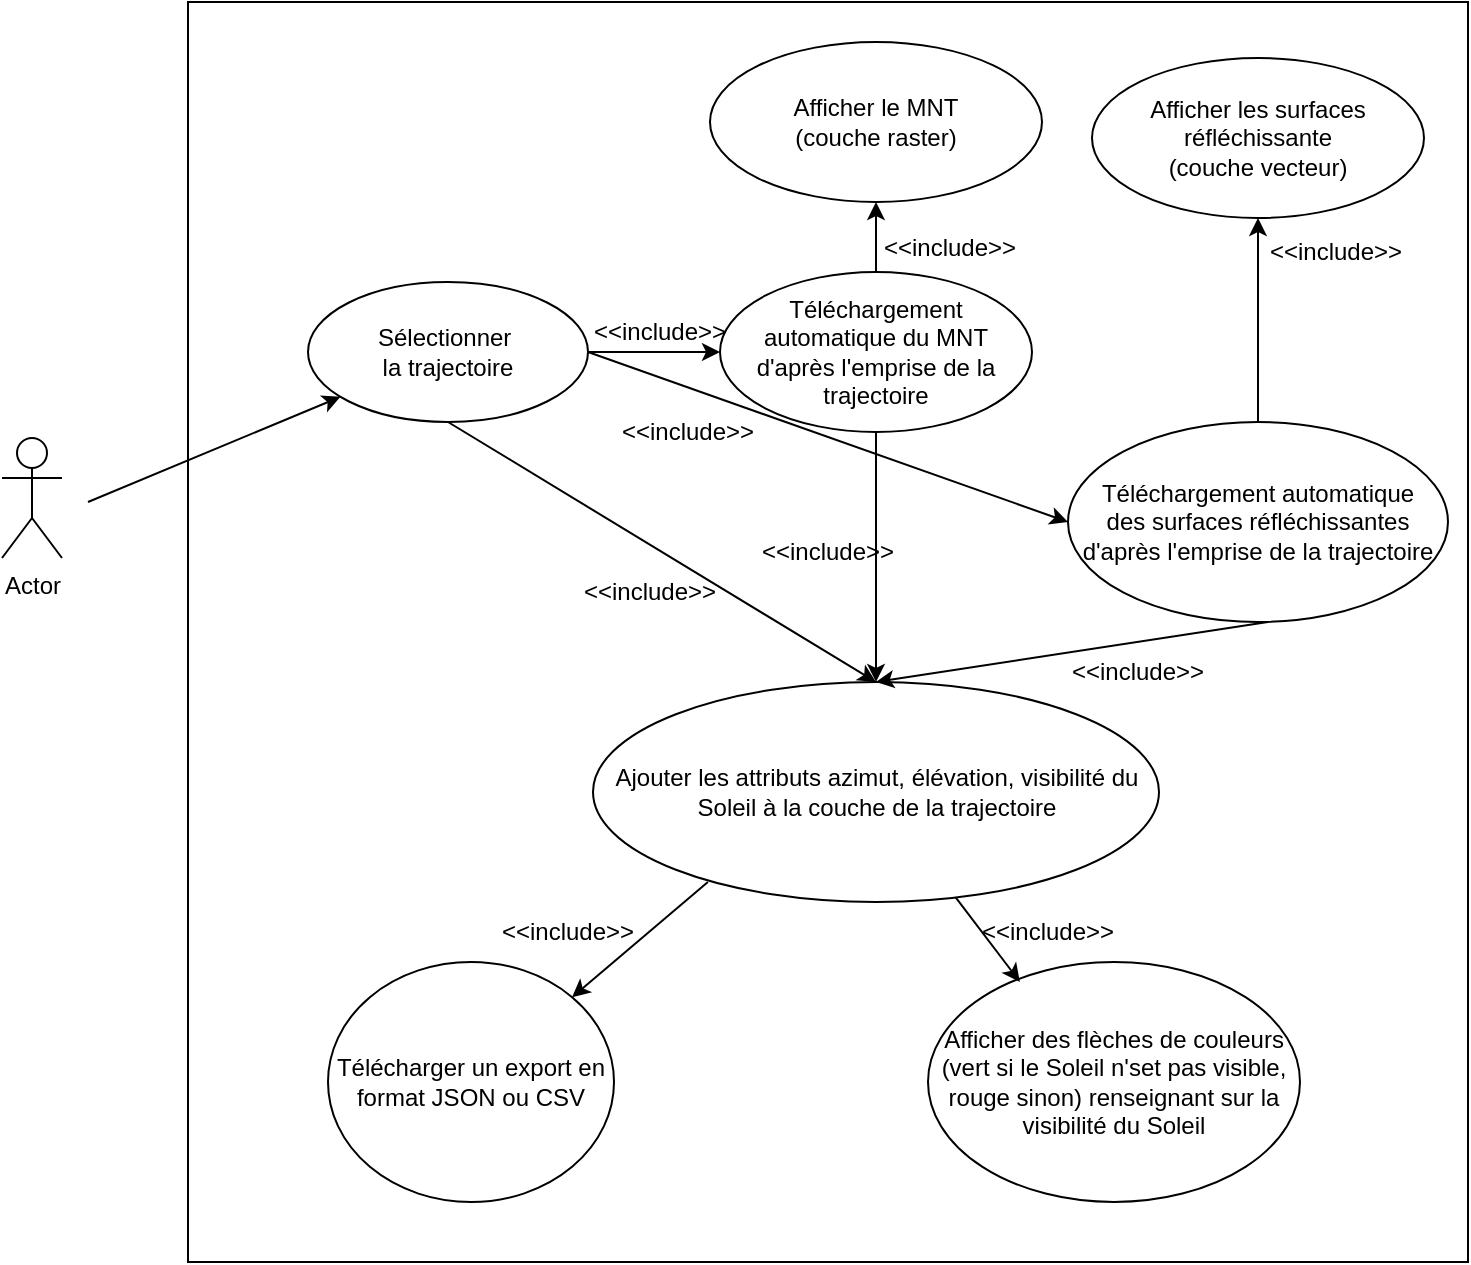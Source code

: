 <mxfile version="25.0.1">
  <diagram name="Page-1" id="l8yKtuIDkQ8uTS7HBiD0">
    <mxGraphModel dx="1389" dy="1933" grid="1" gridSize="10" guides="1" tooltips="1" connect="1" arrows="1" fold="1" page="1" pageScale="1" pageWidth="827" pageHeight="1169" math="0" shadow="0">
      <root>
        <mxCell id="0" />
        <mxCell id="1" parent="0" />
        <mxCell id="tauGbnNwWDUmlhjnP_Vq-1" value="Actor" style="shape=umlActor;verticalLabelPosition=bottom;verticalAlign=top;html=1;outlineConnect=0;labelPosition=center;align=center;" parent="1" vertex="1">
          <mxGeometry x="47" y="168" width="30" height="60" as="geometry" />
        </mxCell>
        <mxCell id="tauGbnNwWDUmlhjnP_Vq-4" value="" style="rounded=0;whiteSpace=wrap;html=1;" parent="1" vertex="1">
          <mxGeometry x="140" y="-50" width="640" height="630" as="geometry" />
        </mxCell>
        <mxCell id="tauGbnNwWDUmlhjnP_Vq-6" value="&lt;div&gt;Sélectionner&amp;nbsp;&lt;/div&gt;&lt;div&gt;la trajectoire&lt;/div&gt;" style="ellipse;whiteSpace=wrap;html=1;" parent="1" vertex="1">
          <mxGeometry x="200" y="90" width="140" height="70" as="geometry" />
        </mxCell>
        <mxCell id="tauGbnNwWDUmlhjnP_Vq-7" value="" style="endArrow=classic;html=1;rounded=0;" parent="1" target="tauGbnNwWDUmlhjnP_Vq-6" edge="1">
          <mxGeometry width="50" height="50" relative="1" as="geometry">
            <mxPoint x="90" y="200" as="sourcePoint" />
            <mxPoint x="440" y="210" as="targetPoint" />
          </mxGeometry>
        </mxCell>
        <mxCell id="Cp8m91pTQywnMTWisGuW-1" value="&lt;div&gt;Téléchargement automatique du MNT d&#39;après l&#39;emprise de la trajectoire&lt;/div&gt;" style="ellipse;whiteSpace=wrap;html=1;" parent="1" vertex="1">
          <mxGeometry x="406" y="85" width="156" height="80" as="geometry" />
        </mxCell>
        <mxCell id="Cp8m91pTQywnMTWisGuW-2" value="" style="endArrow=classic;html=1;rounded=0;entryX=0;entryY=0.5;entryDx=0;entryDy=0;exitX=1;exitY=0.5;exitDx=0;exitDy=0;" parent="1" target="Cp8m91pTQywnMTWisGuW-1" edge="1" source="tauGbnNwWDUmlhjnP_Vq-6">
          <mxGeometry width="50" height="50" relative="1" as="geometry">
            <mxPoint x="90" y="200" as="sourcePoint" />
            <mxPoint x="279" y="46" as="targetPoint" />
          </mxGeometry>
        </mxCell>
        <mxCell id="Cp8m91pTQywnMTWisGuW-5" value="&lt;div&gt;Afficher le MNT&lt;br&gt;&lt;/div&gt;&lt;div&gt;(couche raster)&lt;/div&gt;" style="ellipse;whiteSpace=wrap;html=1;" parent="1" vertex="1">
          <mxGeometry x="401" y="-30" width="166" height="80" as="geometry" />
        </mxCell>
        <mxCell id="Cp8m91pTQywnMTWisGuW-6" value="" style="endArrow=classic;html=1;rounded=0;exitX=0.5;exitY=0;exitDx=0;exitDy=0;entryX=0.5;entryY=1;entryDx=0;entryDy=0;" parent="1" source="Cp8m91pTQywnMTWisGuW-1" target="Cp8m91pTQywnMTWisGuW-5" edge="1">
          <mxGeometry width="50" height="50" relative="1" as="geometry">
            <mxPoint x="376" y="27" as="sourcePoint" />
            <mxPoint x="450" y="30" as="targetPoint" />
          </mxGeometry>
        </mxCell>
        <mxCell id="Cp8m91pTQywnMTWisGuW-7" value="Ajouter les attributs azimut, élévation, visibilité du Soleil à la couche de la trajectoire" style="ellipse;whiteSpace=wrap;html=1;" parent="1" vertex="1">
          <mxGeometry x="342.5" y="290" width="283" height="110" as="geometry" />
        </mxCell>
        <mxCell id="Cp8m91pTQywnMTWisGuW-15" value="Télécharger un export en format JSON ou CSV" style="ellipse;whiteSpace=wrap;html=1;" parent="1" vertex="1">
          <mxGeometry x="210" y="430" width="143" height="120" as="geometry" />
        </mxCell>
        <mxCell id="Cp8m91pTQywnMTWisGuW-16" value="Afficher des flèches de couleurs (vert si le Soleil n&#39;set pas visible, rouge sinon) renseignant sur la visibilité du Soleil" style="ellipse;whiteSpace=wrap;html=1;" parent="1" vertex="1">
          <mxGeometry x="510" y="430" width="186" height="120" as="geometry" />
        </mxCell>
        <mxCell id="Cp8m91pTQywnMTWisGuW-17" value="" style="endArrow=classic;html=1;rounded=0;fontFamily=Helvetica;fontSize=12;fontColor=default;entryX=0.247;entryY=0.083;entryDx=0;entryDy=0;entryPerimeter=0;" parent="1" source="Cp8m91pTQywnMTWisGuW-7" target="Cp8m91pTQywnMTWisGuW-16" edge="1">
          <mxGeometry width="50" height="50" relative="1" as="geometry">
            <mxPoint x="510" y="390" as="sourcePoint" />
            <mxPoint x="440" y="390" as="targetPoint" />
          </mxGeometry>
        </mxCell>
        <mxCell id="Cp8m91pTQywnMTWisGuW-18" value="" style="endArrow=classic;html=1;rounded=0;fontFamily=Helvetica;fontSize=12;fontColor=default;exitX=0.203;exitY=0.909;exitDx=0;exitDy=0;exitPerimeter=0;entryX=1;entryY=0;entryDx=0;entryDy=0;" parent="1" source="Cp8m91pTQywnMTWisGuW-7" target="Cp8m91pTQywnMTWisGuW-15" edge="1">
          <mxGeometry width="50" height="50" relative="1" as="geometry">
            <mxPoint x="443" y="361" as="sourcePoint" />
            <mxPoint x="470" y="400" as="targetPoint" />
          </mxGeometry>
        </mxCell>
        <mxCell id="Cp8m91pTQywnMTWisGuW-19" value="" style="endArrow=classic;html=1;rounded=0;fontFamily=Helvetica;fontSize=12;fontColor=default;entryX=0.5;entryY=0;entryDx=0;entryDy=0;exitX=0.5;exitY=1;exitDx=0;exitDy=0;" parent="1" source="tauGbnNwWDUmlhjnP_Vq-6" target="Cp8m91pTQywnMTWisGuW-7" edge="1">
          <mxGeometry width="50" height="50" relative="1" as="geometry">
            <mxPoint x="390" y="130" as="sourcePoint" />
            <mxPoint x="303" y="406" as="targetPoint" />
          </mxGeometry>
        </mxCell>
        <mxCell id="Cp8m91pTQywnMTWisGuW-21" value="&lt;div&gt;Téléchargement automatique&lt;/div&gt;&lt;div&gt;des surfaces réfléchissantes d&#39;après l&#39;emprise de la trajectoire&lt;/div&gt;" style="ellipse;whiteSpace=wrap;html=1;" parent="1" vertex="1">
          <mxGeometry x="580" y="160" width="190" height="100" as="geometry" />
        </mxCell>
        <mxCell id="Cp8m91pTQywnMTWisGuW-22" value="&lt;div&gt;Afficher les surfaces réfléchissante&lt;br&gt;&lt;/div&gt;&lt;div&gt;(couche vecteur)&lt;/div&gt;" style="ellipse;whiteSpace=wrap;html=1;" parent="1" vertex="1">
          <mxGeometry x="592" y="-22" width="166" height="80" as="geometry" />
        </mxCell>
        <mxCell id="Cp8m91pTQywnMTWisGuW-23" value="" style="endArrow=classic;html=1;rounded=0;entryX=0.5;entryY=1;entryDx=0;entryDy=0;" parent="1" source="Cp8m91pTQywnMTWisGuW-21" target="Cp8m91pTQywnMTWisGuW-22" edge="1">
          <mxGeometry width="50" height="50" relative="1" as="geometry">
            <mxPoint x="494" y="100" as="sourcePoint" />
            <mxPoint x="494" y="60" as="targetPoint" />
          </mxGeometry>
        </mxCell>
        <mxCell id="Cp8m91pTQywnMTWisGuW-24" value="" style="endArrow=classic;html=1;rounded=0;fontFamily=Helvetica;fontSize=12;fontColor=default;entryX=0;entryY=0.5;entryDx=0;entryDy=0;exitX=1;exitY=0.5;exitDx=0;exitDy=0;" parent="1" source="tauGbnNwWDUmlhjnP_Vq-6" target="Cp8m91pTQywnMTWisGuW-21" edge="1">
          <mxGeometry width="50" height="50" relative="1" as="geometry">
            <mxPoint x="90" y="200" as="sourcePoint" />
            <mxPoint x="660" y="160" as="targetPoint" />
          </mxGeometry>
        </mxCell>
        <mxCell id="Cp8m91pTQywnMTWisGuW-25" value="" style="endArrow=classic;html=1;rounded=0;fontFamily=Helvetica;fontSize=12;fontColor=default;entryX=0.5;entryY=0;entryDx=0;entryDy=0;" parent="1" source="Cp8m91pTQywnMTWisGuW-1" target="Cp8m91pTQywnMTWisGuW-7" edge="1">
          <mxGeometry width="50" height="50" relative="1" as="geometry">
            <mxPoint x="298" y="167" as="sourcePoint" />
            <mxPoint x="405" y="250" as="targetPoint" />
          </mxGeometry>
        </mxCell>
        <mxCell id="Cp8m91pTQywnMTWisGuW-26" value="" style="endArrow=classic;html=1;rounded=0;fontFamily=Helvetica;fontSize=12;fontColor=default;entryX=0.5;entryY=0;entryDx=0;entryDy=0;exitX=0.526;exitY=1;exitDx=0;exitDy=0;exitPerimeter=0;" parent="1" source="Cp8m91pTQywnMTWisGuW-21" target="Cp8m91pTQywnMTWisGuW-7" edge="1">
          <mxGeometry width="50" height="50" relative="1" as="geometry">
            <mxPoint x="680" y="270" as="sourcePoint" />
            <mxPoint x="415" y="260" as="targetPoint" />
          </mxGeometry>
        </mxCell>
        <mxCell id="Cp8m91pTQywnMTWisGuW-28" value="&amp;lt;&amp;lt;include&amp;gt;&amp;gt;" style="text;html=1;align=center;verticalAlign=middle;whiteSpace=wrap;rounded=0;fontFamily=Helvetica;fontSize=12;fontColor=default;" parent="1" vertex="1">
          <mxGeometry x="491" y="58" width="60" height="30" as="geometry" />
        </mxCell>
        <mxCell id="Cp8m91pTQywnMTWisGuW-29" value="&amp;lt;&amp;lt;include&amp;gt;&amp;gt;" style="text;html=1;align=center;verticalAlign=middle;whiteSpace=wrap;rounded=0;fontFamily=Helvetica;fontSize=12;fontColor=default;" parent="1" vertex="1">
          <mxGeometry x="684" y="60" width="60" height="30" as="geometry" />
        </mxCell>
        <mxCell id="Cp8m91pTQywnMTWisGuW-30" value="&amp;lt;&amp;lt;include&amp;gt;&amp;gt;" style="text;html=1;align=center;verticalAlign=middle;whiteSpace=wrap;rounded=0;fontFamily=Helvetica;fontSize=12;fontColor=default;" parent="1" vertex="1">
          <mxGeometry x="540" y="400" width="60" height="30" as="geometry" />
        </mxCell>
        <mxCell id="Cp8m91pTQywnMTWisGuW-31" value="&amp;lt;&amp;lt;include&amp;gt;&amp;gt;" style="text;html=1;align=center;verticalAlign=middle;whiteSpace=wrap;rounded=0;fontFamily=Helvetica;fontSize=12;fontColor=default;" parent="1" vertex="1">
          <mxGeometry x="300" y="400" width="60" height="30" as="geometry" />
        </mxCell>
        <mxCell id="Cp8m91pTQywnMTWisGuW-32" value="&amp;lt;&amp;lt;include&amp;gt;&amp;gt;" style="text;html=1;align=center;verticalAlign=middle;whiteSpace=wrap;rounded=0;fontFamily=Helvetica;fontSize=12;fontColor=default;" parent="1" vertex="1">
          <mxGeometry x="341" y="230" width="60" height="30" as="geometry" />
        </mxCell>
        <mxCell id="Cp8m91pTQywnMTWisGuW-33" value="&amp;lt;&amp;lt;include&amp;gt;&amp;gt;" style="text;html=1;align=center;verticalAlign=middle;whiteSpace=wrap;rounded=0;fontFamily=Helvetica;fontSize=12;fontColor=default;" parent="1" vertex="1">
          <mxGeometry x="430" y="210" width="60" height="30" as="geometry" />
        </mxCell>
        <mxCell id="tZoJQF8k_DGTNfSV1382-2" value="&amp;lt;&amp;lt;include&amp;gt;&amp;gt;" style="text;html=1;align=center;verticalAlign=middle;whiteSpace=wrap;rounded=0;fontFamily=Helvetica;fontSize=12;fontColor=default;" vertex="1" parent="1">
          <mxGeometry x="346" y="100" width="60" height="30" as="geometry" />
        </mxCell>
        <mxCell id="tZoJQF8k_DGTNfSV1382-3" value="&amp;lt;&amp;lt;include&amp;gt;&amp;gt;" style="text;html=1;align=center;verticalAlign=middle;whiteSpace=wrap;rounded=0;fontFamily=Helvetica;fontSize=12;fontColor=default;" vertex="1" parent="1">
          <mxGeometry x="360" y="150" width="60" height="30" as="geometry" />
        </mxCell>
        <mxCell id="tZoJQF8k_DGTNfSV1382-4" value="&amp;lt;&amp;lt;include&amp;gt;&amp;gt;" style="text;html=1;align=center;verticalAlign=middle;whiteSpace=wrap;rounded=0;fontFamily=Helvetica;fontSize=12;fontColor=default;" vertex="1" parent="1">
          <mxGeometry x="585" y="270" width="60" height="30" as="geometry" />
        </mxCell>
      </root>
    </mxGraphModel>
  </diagram>
</mxfile>
